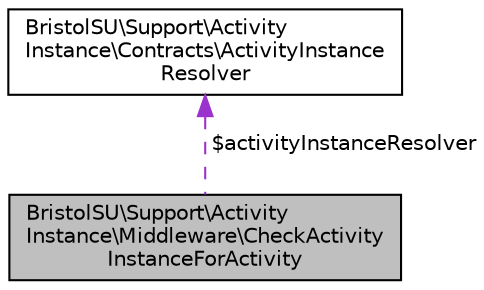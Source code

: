 digraph "BristolSU\Support\ActivityInstance\Middleware\CheckActivityInstanceForActivity"
{
  edge [fontname="Helvetica",fontsize="10",labelfontname="Helvetica",labelfontsize="10"];
  node [fontname="Helvetica",fontsize="10",shape=record];
  Node1 [label="BristolSU\\Support\\Activity\lInstance\\Middleware\\CheckActivity\lInstanceForActivity",height=0.2,width=0.4,color="black", fillcolor="grey75", style="filled", fontcolor="black"];
  Node2 -> Node1 [dir="back",color="darkorchid3",fontsize="10",style="dashed",label=" $activityInstanceResolver" ,fontname="Helvetica"];
  Node2 [label="BristolSU\\Support\\Activity\lInstance\\Contracts\\ActivityInstance\lResolver",height=0.2,width=0.4,color="black", fillcolor="white", style="filled",URL="$interfaceBristolSU_1_1Support_1_1ActivityInstance_1_1Contracts_1_1ActivityInstanceResolver.html"];
}
